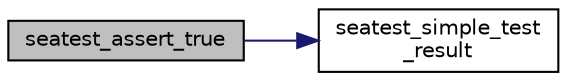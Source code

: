 digraph "seatest_assert_true"
{
 // LATEX_PDF_SIZE
  edge [fontname="Helvetica",fontsize="10",labelfontname="Helvetica",labelfontsize="10"];
  node [fontname="Helvetica",fontsize="10",shape=record];
  rankdir="LR";
  Node1 [label="seatest_assert_true",height=0.2,width=0.4,color="black", fillcolor="grey75", style="filled", fontcolor="black",tooltip=" "];
  Node1 -> Node2 [color="midnightblue",fontsize="10",style="solid",fontname="Helvetica"];
  Node2 [label="seatest_simple_test\l_result",height=0.2,width=0.4,color="black", fillcolor="white", style="filled",URL="$seatest_8c.html#ade1b572840794a3cdba6b935e907ec36",tooltip=" "];
}
